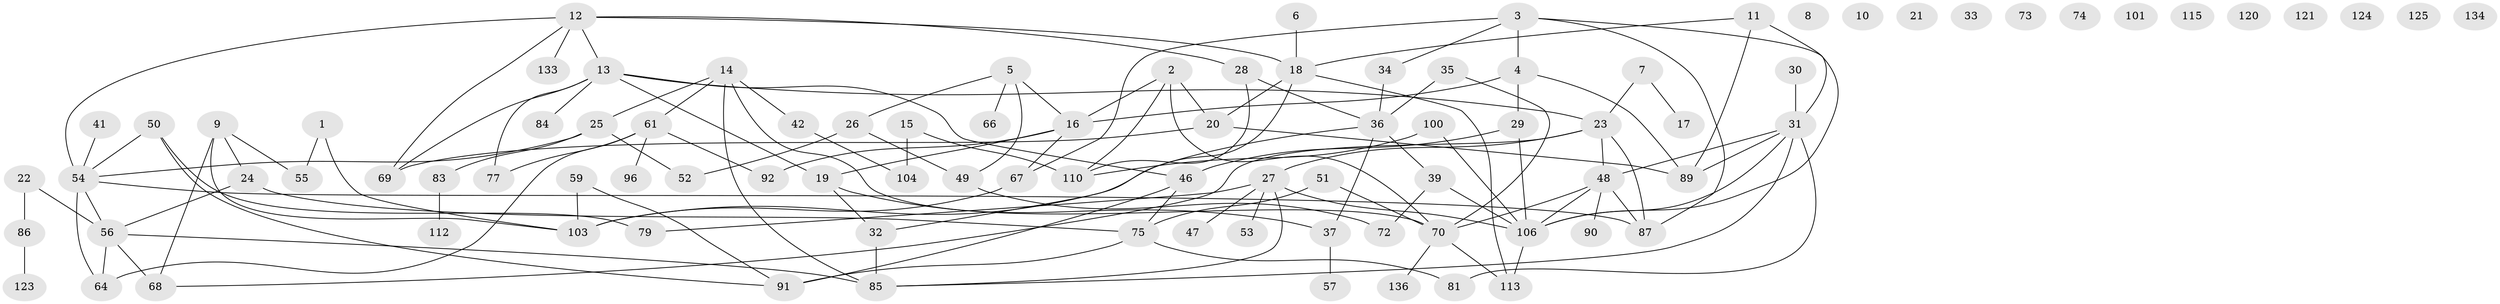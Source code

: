 // original degree distribution, {3: 0.24817518248175183, 5: 0.051094890510948905, 4: 0.13138686131386862, 1: 0.15328467153284672, 2: 0.26277372262773724, 0: 0.0948905109489051, 6: 0.058394160583941604}
// Generated by graph-tools (version 1.1) at 2025/41/03/06/25 10:41:20]
// undirected, 94 vertices, 131 edges
graph export_dot {
graph [start="1"]
  node [color=gray90,style=filled];
  1 [super="+45"];
  2;
  3 [super="+40"];
  4 [super="+76"];
  5 [super="+132"];
  6;
  7 [super="+43"];
  8;
  9 [super="+117"];
  10;
  11 [super="+63"];
  12;
  13 [super="+38"];
  14 [super="+80"];
  15 [super="+130"];
  16 [super="+71"];
  17 [super="+60"];
  18 [super="+78"];
  19;
  20 [super="+99"];
  21;
  22 [super="+105"];
  23;
  24;
  25 [super="+102"];
  26 [super="+62"];
  27 [super="+44"];
  28;
  29;
  30;
  31 [super="+135"];
  32 [super="+122"];
  33;
  34 [super="+94"];
  35 [super="+119"];
  36 [super="+58"];
  37 [super="+109"];
  39;
  41;
  42;
  46 [super="+116"];
  47;
  48 [super="+137"];
  49;
  50 [super="+108"];
  51;
  52;
  53;
  54 [super="+88"];
  55;
  56 [super="+65"];
  57;
  59 [super="+107"];
  61 [super="+82"];
  64;
  66;
  67;
  68 [super="+93"];
  69 [super="+95"];
  70 [super="+97"];
  72 [super="+98"];
  73;
  74;
  75 [super="+126"];
  77;
  79;
  81;
  83;
  84;
  85 [super="+114"];
  86;
  87 [super="+111"];
  89;
  90;
  91 [super="+118"];
  92;
  96;
  100;
  101;
  103 [super="+131"];
  104;
  106 [super="+127"];
  110 [super="+129"];
  112;
  113;
  115;
  120;
  121;
  123 [super="+128"];
  124;
  125;
  133;
  134;
  136;
  1 -- 55;
  1 -- 103;
  2 -- 16;
  2 -- 20 [weight=2];
  2 -- 70;
  2 -- 110;
  3 -- 4;
  3 -- 106;
  3 -- 67;
  3 -- 34;
  3 -- 87;
  4 -- 29;
  4 -- 89;
  4 -- 16;
  5 -- 16;
  5 -- 49;
  5 -- 66;
  5 -- 26;
  6 -- 18;
  7 -- 23;
  7 -- 17;
  9 -- 24;
  9 -- 103;
  9 -- 68;
  9 -- 55;
  11 -- 18;
  11 -- 89;
  11 -- 31;
  12 -- 18;
  12 -- 28;
  12 -- 133;
  12 -- 54;
  12 -- 13;
  12 -- 69;
  13 -- 19;
  13 -- 23;
  13 -- 77;
  13 -- 46;
  13 -- 84;
  13 -- 69;
  14 -- 42;
  14 -- 70;
  14 -- 61;
  14 -- 85;
  14 -- 25;
  15 -- 104;
  15 -- 110;
  16 -- 67;
  16 -- 92;
  16 -- 19;
  18 -- 113;
  18 -- 20;
  18 -- 32;
  19 -- 37;
  19 -- 32;
  20 -- 89;
  20 -- 69;
  22 -- 56;
  22 -- 86;
  23 -- 48;
  23 -- 87;
  23 -- 68;
  23 -- 27;
  24 -- 75;
  24 -- 56;
  25 -- 52;
  25 -- 54;
  25 -- 83;
  26 -- 52;
  26 -- 49;
  27 -- 53;
  27 -- 79;
  27 -- 106;
  27 -- 47;
  27 -- 85;
  28 -- 36;
  28 -- 110;
  29 -- 46;
  29 -- 106;
  30 -- 31;
  31 -- 89;
  31 -- 48;
  31 -- 81;
  31 -- 106;
  31 -- 85;
  32 -- 85;
  34 -- 36;
  35 -- 36;
  35 -- 70;
  36 -- 39;
  36 -- 37;
  36 -- 103;
  37 -- 57;
  39 -- 106;
  39 -- 72;
  41 -- 54;
  42 -- 104;
  46 -- 75;
  46 -- 91;
  48 -- 90;
  48 -- 87;
  48 -- 106;
  48 -- 70;
  49 -- 72;
  50 -- 79;
  50 -- 91;
  50 -- 54;
  51 -- 70;
  51 -- 75;
  54 -- 64;
  54 -- 87;
  54 -- 56;
  56 -- 68;
  56 -- 64;
  56 -- 85;
  59 -- 91;
  59 -- 103;
  61 -- 92;
  61 -- 96;
  61 -- 64;
  61 -- 77;
  67 -- 103;
  70 -- 136;
  70 -- 113;
  75 -- 91;
  75 -- 81;
  83 -- 112;
  86 -- 123;
  100 -- 110;
  100 -- 106;
  106 -- 113;
}
